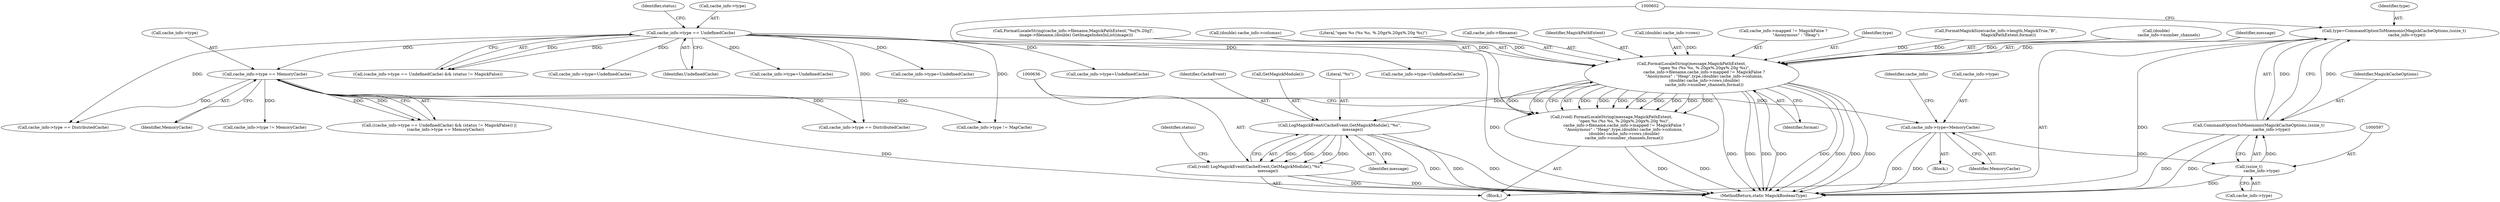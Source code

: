digraph "0_ImageMagick_aecd0ada163a4d6c769cec178955d5f3e9316f2f@pointer" {
"1000592" [label="(Call,type=CommandOptionToMnemonic(MagickCacheOptions,(ssize_t)\n                    cache_info->type))"];
"1000594" [label="(Call,CommandOptionToMnemonic(MagickCacheOptions,(ssize_t)\n                    cache_info->type))"];
"1000596" [label="(Call,(ssize_t)\n                    cache_info->type)"];
"1000521" [label="(Call,cache_info->type=MemoryCache)"];
"1000476" [label="(Call,cache_info->type == MemoryCache)"];
"1000468" [label="(Call,cache_info->type == UndefinedCache)"];
"1000603" [label="(Call,FormatLocaleString(message,MagickPathExtent,\n                    \"open %s (%s %s, %.20gx%.20gx%.20g %s)\",\n                    cache_info->filename,cache_info->mapped != MagickFalse ?\n                    \"Anonymous\" : \"Heap\",type,(double) cache_info->columns,\n                    (double) cache_info->rows,(double)\n                    cache_info->number_channels,format))"];
"1000601" [label="(Call,(void) FormatLocaleString(message,MagickPathExtent,\n                    \"open %s (%s %s, %.20gx%.20gx%.20g %s)\",\n                    cache_info->filename,cache_info->mapped != MagickFalse ?\n                    \"Anonymous\" : \"Heap\",type,(double) cache_info->columns,\n                    (double) cache_info->rows,(double)\n                    cache_info->number_channels,format))"];
"1000637" [label="(Call,LogMagickEvent(CacheEvent,GetMagickModule(),\"%s\",\n                    message))"];
"1000635" [label="(Call,(void) LogMagickEvent(CacheEvent,GetMagickModule(),\"%s\",\n                    message))"];
"1000977" [label="(Call,cache_info->type != MapCache)"];
"1000624" [label="(Call,(double) cache_info->rows)"];
"1000637" [label="(Call,LogMagickEvent(CacheEvent,GetMagickModule(),\"%s\",\n                    message))"];
"1000467" [label="(Call,(cache_info->type == UndefinedCache) && (status != MagickFalse))"];
"1000595" [label="(Identifier,MagickCacheOptions)"];
"1000593" [label="(Identifier,type)"];
"1000522" [label="(Call,cache_info->type)"];
"1000643" [label="(Identifier,status)"];
"1000610" [label="(Call,cache_info->mapped != MagickFalse ?\n                    \"Anonymous\" : \"Heap\")"];
"1000603" [label="(Call,FormatLocaleString(message,MagickPathExtent,\n                    \"open %s (%s %s, %.20gx%.20gx%.20g %s)\",\n                    cache_info->filename,cache_info->mapped != MagickFalse ?\n                    \"Anonymous\" : \"Heap\",type,(double) cache_info->columns,\n                    (double) cache_info->rows,(double)\n                    cache_info->number_channels,format))"];
"1000618" [label="(Identifier,type)"];
"1000584" [label="(Call,FormatMagickSize(cache_info->length,MagickTrue,\"B\",\n                    MagickPathExtent,format))"];
"1000629" [label="(Call,(double)\n                    cache_info->number_channels)"];
"1000517" [label="(Block,)"];
"1000661" [label="(Call,cache_info->type == DistributedCache)"];
"1000604" [label="(Identifier,message)"];
"1000466" [label="(Call,((cache_info->type == UndefinedCache) && (status != MagickFalse)) ||\n          (cache_info->type == MemoryCache))"];
"1000596" [label="(Call,(ssize_t)\n                    cache_info->type)"];
"1000480" [label="(Identifier,MemoryCache)"];
"1000474" [label="(Identifier,status)"];
"1000468" [label="(Call,cache_info->type == UndefinedCache)"];
"1000219" [label="(Call,FormatLocaleString(cache_info->filename,MagickPathExtent,\"%s[%.20g]\",\n    image->filename,(double) GetImageIndexInList(image)))"];
"1000477" [label="(Call,cache_info->type)"];
"1001171" [label="(Call,cache_info->type=UndefinedCache)"];
"1000472" [label="(Identifier,UndefinedCache)"];
"1000641" [label="(Identifier,message)"];
"1000638" [label="(Identifier,CacheEvent)"];
"1000635" [label="(Call,(void) LogMagickEvent(CacheEvent,GetMagickModule(),\"%s\",\n                    message))"];
"1000592" [label="(Call,type=CommandOptionToMnemonic(MagickCacheOptions,(ssize_t)\n                    cache_info->type))"];
"1001276" [label="(Call,cache_info->type=UndefinedCache)"];
"1000476" [label="(Call,cache_info->type == MemoryCache)"];
"1000982" [label="(Call,cache_info->type != MemoryCache)"];
"1000921" [label="(Call,cache_info->type=UndefinedCache)"];
"1000619" [label="(Call,(double) cache_info->columns)"];
"1000634" [label="(Identifier,format)"];
"1000528" [label="(Identifier,cache_info)"];
"1000525" [label="(Identifier,MemoryCache)"];
"1000598" [label="(Call,cache_info->type)"];
"1000639" [label="(Call,GetMagickModule())"];
"1000469" [label="(Call,cache_info->type)"];
"1001283" [label="(MethodReturn,static MagickBooleanType)"];
"1000669" [label="(Call,cache_info->type == DistributedCache)"];
"1000640" [label="(Literal,\"%s\")"];
"1000838" [label="(Call,cache_info->type=UndefinedCache)"];
"1000601" [label="(Call,(void) FormatLocaleString(message,MagickPathExtent,\n                    \"open %s (%s %s, %.20gx%.20gx%.20g %s)\",\n                    cache_info->filename,cache_info->mapped != MagickFalse ?\n                    \"Anonymous\" : \"Heap\",type,(double) cache_info->columns,\n                    (double) cache_info->rows,(double)\n                    cache_info->number_channels,format))"];
"1000606" [label="(Literal,\"open %s (%s %s, %.20gx%.20gx%.20g %s)\")"];
"1000889" [label="(Call,cache_info->type=UndefinedCache)"];
"1000607" [label="(Call,cache_info->filename)"];
"1000581" [label="(Block,)"];
"1000521" [label="(Call,cache_info->type=MemoryCache)"];
"1000605" [label="(Identifier,MagickPathExtent)"];
"1000594" [label="(Call,CommandOptionToMnemonic(MagickCacheOptions,(ssize_t)\n                    cache_info->type))"];
"1000592" -> "1000581"  [label="AST: "];
"1000592" -> "1000594"  [label="CFG: "];
"1000593" -> "1000592"  [label="AST: "];
"1000594" -> "1000592"  [label="AST: "];
"1000602" -> "1000592"  [label="CFG: "];
"1000592" -> "1001283"  [label="DDG: "];
"1000594" -> "1000592"  [label="DDG: "];
"1000594" -> "1000592"  [label="DDG: "];
"1000592" -> "1000603"  [label="DDG: "];
"1000594" -> "1000596"  [label="CFG: "];
"1000595" -> "1000594"  [label="AST: "];
"1000596" -> "1000594"  [label="AST: "];
"1000594" -> "1001283"  [label="DDG: "];
"1000594" -> "1001283"  [label="DDG: "];
"1000596" -> "1000594"  [label="DDG: "];
"1000596" -> "1000598"  [label="CFG: "];
"1000597" -> "1000596"  [label="AST: "];
"1000598" -> "1000596"  [label="AST: "];
"1000596" -> "1001283"  [label="DDG: "];
"1000521" -> "1000596"  [label="DDG: "];
"1000521" -> "1000517"  [label="AST: "];
"1000521" -> "1000525"  [label="CFG: "];
"1000522" -> "1000521"  [label="AST: "];
"1000525" -> "1000521"  [label="AST: "];
"1000528" -> "1000521"  [label="CFG: "];
"1000521" -> "1001283"  [label="DDG: "];
"1000521" -> "1001283"  [label="DDG: "];
"1000476" -> "1000521"  [label="DDG: "];
"1000476" -> "1000466"  [label="AST: "];
"1000476" -> "1000480"  [label="CFG: "];
"1000477" -> "1000476"  [label="AST: "];
"1000480" -> "1000476"  [label="AST: "];
"1000466" -> "1000476"  [label="CFG: "];
"1000476" -> "1001283"  [label="DDG: "];
"1000476" -> "1000466"  [label="DDG: "];
"1000476" -> "1000466"  [label="DDG: "];
"1000468" -> "1000476"  [label="DDG: "];
"1000476" -> "1000661"  [label="DDG: "];
"1000476" -> "1000669"  [label="DDG: "];
"1000476" -> "1000977"  [label="DDG: "];
"1000476" -> "1000982"  [label="DDG: "];
"1000468" -> "1000467"  [label="AST: "];
"1000468" -> "1000472"  [label="CFG: "];
"1000469" -> "1000468"  [label="AST: "];
"1000472" -> "1000468"  [label="AST: "];
"1000474" -> "1000468"  [label="CFG: "];
"1000467" -> "1000468"  [label="CFG: "];
"1000468" -> "1001283"  [label="DDG: "];
"1000468" -> "1000467"  [label="DDG: "];
"1000468" -> "1000467"  [label="DDG: "];
"1000468" -> "1000661"  [label="DDG: "];
"1000468" -> "1000669"  [label="DDG: "];
"1000468" -> "1000838"  [label="DDG: "];
"1000468" -> "1000889"  [label="DDG: "];
"1000468" -> "1000921"  [label="DDG: "];
"1000468" -> "1000977"  [label="DDG: "];
"1000468" -> "1001171"  [label="DDG: "];
"1000468" -> "1001276"  [label="DDG: "];
"1000603" -> "1000601"  [label="AST: "];
"1000603" -> "1000634"  [label="CFG: "];
"1000604" -> "1000603"  [label="AST: "];
"1000605" -> "1000603"  [label="AST: "];
"1000606" -> "1000603"  [label="AST: "];
"1000607" -> "1000603"  [label="AST: "];
"1000610" -> "1000603"  [label="AST: "];
"1000618" -> "1000603"  [label="AST: "];
"1000619" -> "1000603"  [label="AST: "];
"1000624" -> "1000603"  [label="AST: "];
"1000629" -> "1000603"  [label="AST: "];
"1000634" -> "1000603"  [label="AST: "];
"1000601" -> "1000603"  [label="CFG: "];
"1000603" -> "1001283"  [label="DDG: "];
"1000603" -> "1001283"  [label="DDG: "];
"1000603" -> "1001283"  [label="DDG: "];
"1000603" -> "1001283"  [label="DDG: "];
"1000603" -> "1001283"  [label="DDG: "];
"1000603" -> "1001283"  [label="DDG: "];
"1000603" -> "1001283"  [label="DDG: "];
"1000603" -> "1001283"  [label="DDG: "];
"1000603" -> "1000601"  [label="DDG: "];
"1000603" -> "1000601"  [label="DDG: "];
"1000603" -> "1000601"  [label="DDG: "];
"1000603" -> "1000601"  [label="DDG: "];
"1000603" -> "1000601"  [label="DDG: "];
"1000603" -> "1000601"  [label="DDG: "];
"1000603" -> "1000601"  [label="DDG: "];
"1000603" -> "1000601"  [label="DDG: "];
"1000603" -> "1000601"  [label="DDG: "];
"1000603" -> "1000601"  [label="DDG: "];
"1000584" -> "1000603"  [label="DDG: "];
"1000584" -> "1000603"  [label="DDG: "];
"1000219" -> "1000603"  [label="DDG: "];
"1000619" -> "1000603"  [label="DDG: "];
"1000624" -> "1000603"  [label="DDG: "];
"1000629" -> "1000603"  [label="DDG: "];
"1000603" -> "1000637"  [label="DDG: "];
"1000601" -> "1000581"  [label="AST: "];
"1000602" -> "1000601"  [label="AST: "];
"1000636" -> "1000601"  [label="CFG: "];
"1000601" -> "1001283"  [label="DDG: "];
"1000601" -> "1001283"  [label="DDG: "];
"1000637" -> "1000635"  [label="AST: "];
"1000637" -> "1000641"  [label="CFG: "];
"1000638" -> "1000637"  [label="AST: "];
"1000639" -> "1000637"  [label="AST: "];
"1000640" -> "1000637"  [label="AST: "];
"1000641" -> "1000637"  [label="AST: "];
"1000635" -> "1000637"  [label="CFG: "];
"1000637" -> "1001283"  [label="DDG: "];
"1000637" -> "1001283"  [label="DDG: "];
"1000637" -> "1001283"  [label="DDG: "];
"1000637" -> "1000635"  [label="DDG: "];
"1000637" -> "1000635"  [label="DDG: "];
"1000637" -> "1000635"  [label="DDG: "];
"1000637" -> "1000635"  [label="DDG: "];
"1000635" -> "1000581"  [label="AST: "];
"1000636" -> "1000635"  [label="AST: "];
"1000643" -> "1000635"  [label="CFG: "];
"1000635" -> "1001283"  [label="DDG: "];
"1000635" -> "1001283"  [label="DDG: "];
}
